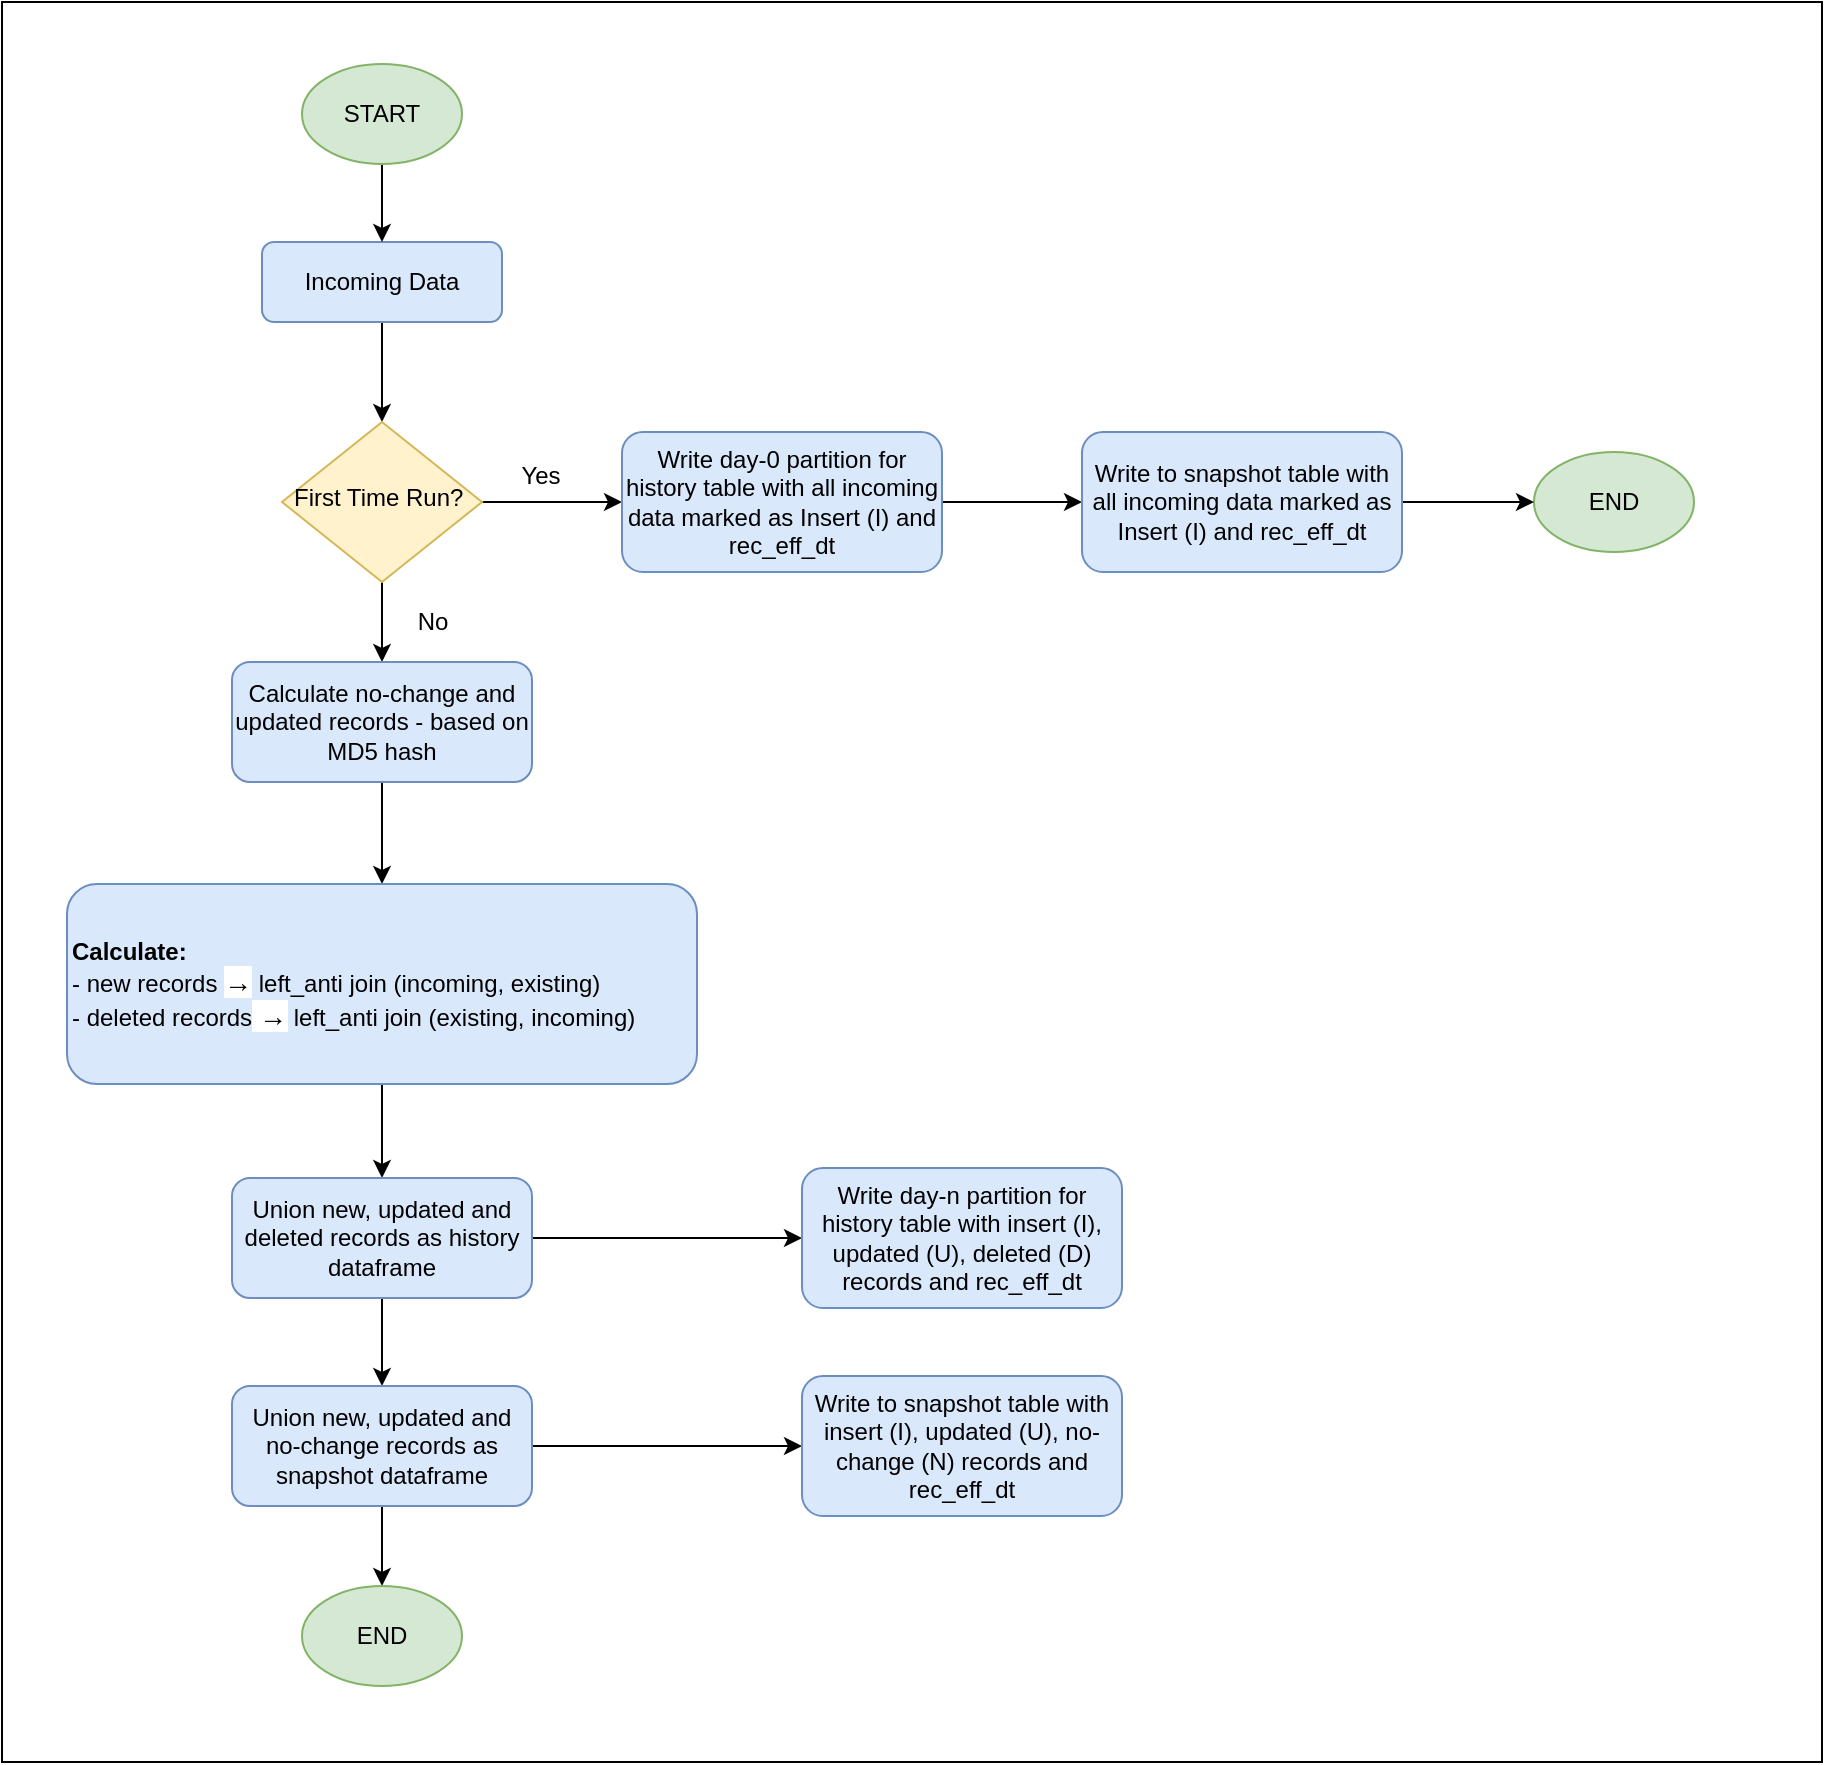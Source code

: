 <mxfile version="15.0.2" type="device"><diagram id="C5RBs43oDa-KdzZeNtuy" name="Page-1"><mxGraphModel dx="786" dy="1637" grid="1" gridSize="10" guides="1" tooltips="1" connect="1" arrows="1" fold="1" page="1" pageScale="1" pageWidth="827" pageHeight="1169" math="0" shadow="0"><root><mxCell id="WIyWlLk6GJQsqaUBKTNV-0"/><mxCell id="WIyWlLk6GJQsqaUBKTNV-1" parent="WIyWlLk6GJQsqaUBKTNV-0"/><mxCell id="S3url2hBkjHJfPXUb3yz-34" value="" style="rounded=0;whiteSpace=wrap;html=1;align=left;" parent="WIyWlLk6GJQsqaUBKTNV-1" vertex="1"><mxGeometry x="30" y="-40" width="910" height="880" as="geometry"/></mxCell><mxCell id="S3url2hBkjHJfPXUb3yz-7" style="edgeStyle=orthogonalEdgeStyle;rounded=0;orthogonalLoop=1;jettySize=auto;html=1;exitX=0.5;exitY=1;exitDx=0;exitDy=0;entryX=0.5;entryY=0;entryDx=0;entryDy=0;" parent="WIyWlLk6GJQsqaUBKTNV-1" source="WIyWlLk6GJQsqaUBKTNV-3" target="WIyWlLk6GJQsqaUBKTNV-6" edge="1"><mxGeometry relative="1" as="geometry"/></mxCell><mxCell id="WIyWlLk6GJQsqaUBKTNV-3" value="Incoming Data" style="rounded=1;whiteSpace=wrap;html=1;fontSize=12;glass=0;strokeWidth=1;shadow=0;fillColor=#dae8fc;strokeColor=#6c8ebf;" parent="WIyWlLk6GJQsqaUBKTNV-1" vertex="1"><mxGeometry x="160" y="80" width="120" height="40" as="geometry"/></mxCell><mxCell id="S3url2hBkjHJfPXUb3yz-8" style="edgeStyle=orthogonalEdgeStyle;rounded=0;orthogonalLoop=1;jettySize=auto;html=1;exitX=1;exitY=0.5;exitDx=0;exitDy=0;entryX=0;entryY=0.5;entryDx=0;entryDy=0;" parent="WIyWlLk6GJQsqaUBKTNV-1" source="WIyWlLk6GJQsqaUBKTNV-6" target="WIyWlLk6GJQsqaUBKTNV-7" edge="1"><mxGeometry relative="1" as="geometry"/></mxCell><mxCell id="S3url2hBkjHJfPXUb3yz-10" style="edgeStyle=orthogonalEdgeStyle;rounded=0;orthogonalLoop=1;jettySize=auto;html=1;exitX=0.5;exitY=1;exitDx=0;exitDy=0;entryX=0.5;entryY=0;entryDx=0;entryDy=0;" parent="WIyWlLk6GJQsqaUBKTNV-1" source="WIyWlLk6GJQsqaUBKTNV-6" edge="1"><mxGeometry relative="1" as="geometry"><mxPoint x="220" y="290" as="targetPoint"/></mxGeometry></mxCell><mxCell id="WIyWlLk6GJQsqaUBKTNV-6" value="First Time Run?&amp;nbsp;" style="rhombus;whiteSpace=wrap;html=1;shadow=0;fontFamily=Helvetica;fontSize=12;align=center;strokeWidth=1;spacing=6;spacingTop=-4;fillColor=#fff2cc;strokeColor=#d6b656;" parent="WIyWlLk6GJQsqaUBKTNV-1" vertex="1"><mxGeometry x="170" y="170" width="100" height="80" as="geometry"/></mxCell><mxCell id="S3url2hBkjHJfPXUb3yz-5" style="edgeStyle=orthogonalEdgeStyle;rounded=0;orthogonalLoop=1;jettySize=auto;html=1;exitX=1;exitY=0.5;exitDx=0;exitDy=0;entryX=0;entryY=0.5;entryDx=0;entryDy=0;" parent="WIyWlLk6GJQsqaUBKTNV-1" source="WIyWlLk6GJQsqaUBKTNV-7" target="S3url2hBkjHJfPXUb3yz-4" edge="1"><mxGeometry relative="1" as="geometry"/></mxCell><mxCell id="WIyWlLk6GJQsqaUBKTNV-7" value="Write day-0 partition for history table with all incoming data marked as Insert (I) and rec_eff_dt" style="rounded=1;whiteSpace=wrap;html=1;fontSize=12;glass=0;strokeWidth=1;shadow=0;fillColor=#dae8fc;strokeColor=#6c8ebf;" parent="WIyWlLk6GJQsqaUBKTNV-1" vertex="1"><mxGeometry x="340" y="175" width="160" height="70" as="geometry"/></mxCell><mxCell id="S3url2hBkjHJfPXUb3yz-33" style="edgeStyle=orthogonalEdgeStyle;rounded=0;orthogonalLoop=1;jettySize=auto;html=1;exitX=0.5;exitY=1;exitDx=0;exitDy=0;entryX=0.5;entryY=0;entryDx=0;entryDy=0;" parent="WIyWlLk6GJQsqaUBKTNV-1" source="WIyWlLk6GJQsqaUBKTNV-11" target="S3url2hBkjHJfPXUb3yz-17" edge="1"><mxGeometry relative="1" as="geometry"><mxPoint x="220" y="390" as="targetPoint"/></mxGeometry></mxCell><mxCell id="WIyWlLk6GJQsqaUBKTNV-11" value="Calculate no-change and updated records - based on MD5 hash" style="rounded=1;whiteSpace=wrap;html=1;fontSize=12;glass=0;strokeWidth=1;shadow=0;fillColor=#dae8fc;strokeColor=#6c8ebf;" parent="WIyWlLk6GJQsqaUBKTNV-1" vertex="1"><mxGeometry x="145" y="290" width="150" height="60" as="geometry"/></mxCell><mxCell id="S3url2hBkjHJfPXUb3yz-0" value="END" style="ellipse;whiteSpace=wrap;html=1;fillColor=#d5e8d4;strokeColor=#82b366;" parent="WIyWlLk6GJQsqaUBKTNV-1" vertex="1"><mxGeometry x="796" y="185" width="80" height="50" as="geometry"/></mxCell><mxCell id="S3url2hBkjHJfPXUb3yz-2" style="edgeStyle=orthogonalEdgeStyle;rounded=0;orthogonalLoop=1;jettySize=auto;html=1;exitX=0.5;exitY=1;exitDx=0;exitDy=0;entryX=0.5;entryY=0;entryDx=0;entryDy=0;" parent="WIyWlLk6GJQsqaUBKTNV-1" source="S3url2hBkjHJfPXUb3yz-1" target="WIyWlLk6GJQsqaUBKTNV-3" edge="1"><mxGeometry relative="1" as="geometry"/></mxCell><mxCell id="S3url2hBkjHJfPXUb3yz-1" value="START" style="ellipse;whiteSpace=wrap;html=1;fillColor=#d5e8d4;strokeColor=#82b366;" parent="WIyWlLk6GJQsqaUBKTNV-1" vertex="1"><mxGeometry x="180" y="-9" width="80" height="50" as="geometry"/></mxCell><mxCell id="S3url2hBkjHJfPXUb3yz-6" style="edgeStyle=orthogonalEdgeStyle;rounded=0;orthogonalLoop=1;jettySize=auto;html=1;exitX=1;exitY=0.5;exitDx=0;exitDy=0;entryX=0;entryY=0.5;entryDx=0;entryDy=0;" parent="WIyWlLk6GJQsqaUBKTNV-1" source="S3url2hBkjHJfPXUb3yz-4" target="S3url2hBkjHJfPXUb3yz-0" edge="1"><mxGeometry relative="1" as="geometry"/></mxCell><mxCell id="S3url2hBkjHJfPXUb3yz-4" value="Write to snapshot table with all incoming data marked as Insert (I) and rec_eff_dt" style="rounded=1;whiteSpace=wrap;html=1;fontSize=12;glass=0;strokeWidth=1;shadow=0;fillColor=#dae8fc;strokeColor=#6c8ebf;" parent="WIyWlLk6GJQsqaUBKTNV-1" vertex="1"><mxGeometry x="570" y="175" width="160" height="70" as="geometry"/></mxCell><mxCell id="S3url2hBkjHJfPXUb3yz-13" value="Yes" style="text;html=1;align=center;verticalAlign=middle;resizable=0;points=[];autosize=1;" parent="WIyWlLk6GJQsqaUBKTNV-1" vertex="1"><mxGeometry x="279" y="187" width="40" height="20" as="geometry"/></mxCell><mxCell id="S3url2hBkjHJfPXUb3yz-14" value="No" style="text;html=1;align=center;verticalAlign=middle;resizable=0;points=[];autosize=1;" parent="WIyWlLk6GJQsqaUBKTNV-1" vertex="1"><mxGeometry x="230" y="260" width="30" height="20" as="geometry"/></mxCell><mxCell id="S3url2hBkjHJfPXUb3yz-24" style="edgeStyle=orthogonalEdgeStyle;rounded=0;orthogonalLoop=1;jettySize=auto;html=1;exitX=0.5;exitY=1;exitDx=0;exitDy=0;entryX=0.5;entryY=0;entryDx=0;entryDy=0;" parent="WIyWlLk6GJQsqaUBKTNV-1" source="S3url2hBkjHJfPXUb3yz-17" target="S3url2hBkjHJfPXUb3yz-21" edge="1"><mxGeometry relative="1" as="geometry"/></mxCell><mxCell id="S3url2hBkjHJfPXUb3yz-17" value="&lt;b&gt;Calculate:&lt;/b&gt;&lt;br&gt;&lt;div&gt;&lt;span&gt;- new records&amp;nbsp;&lt;/span&gt;&lt;span style=&quot;font-family: &amp;#34;roboto&amp;#34; , &amp;#34;arial&amp;#34; , sans-serif ; font-size: 14px ; background-color: rgb(255 , 255 , 255)&quot;&gt;→&lt;/span&gt;&lt;span&gt;&amp;nbsp;left_anti join (incoming, existing)&lt;/span&gt;&lt;/div&gt;- deleted records&lt;span style=&quot;font-family: &amp;#34;roboto&amp;#34; , &amp;#34;arial&amp;#34; , sans-serif ; font-size: 14px ; background-color: rgb(255 , 255 , 255)&quot;&gt;&amp;nbsp;→&lt;/span&gt;&amp;nbsp;left_anti join (existing, incoming)" style="rounded=1;whiteSpace=wrap;html=1;fontSize=12;glass=0;strokeWidth=1;shadow=0;fillColor=#dae8fc;strokeColor=#6c8ebf;align=left;" parent="WIyWlLk6GJQsqaUBKTNV-1" vertex="1"><mxGeometry x="62.5" y="401" width="315" height="100" as="geometry"/></mxCell><mxCell id="S3url2hBkjHJfPXUb3yz-25" style="edgeStyle=orthogonalEdgeStyle;rounded=0;orthogonalLoop=1;jettySize=auto;html=1;exitX=0.5;exitY=1;exitDx=0;exitDy=0;entryX=0.5;entryY=0;entryDx=0;entryDy=0;" parent="WIyWlLk6GJQsqaUBKTNV-1" source="S3url2hBkjHJfPXUb3yz-21" target="S3url2hBkjHJfPXUb3yz-22" edge="1"><mxGeometry relative="1" as="geometry"/></mxCell><mxCell id="S3url2hBkjHJfPXUb3yz-28" style="edgeStyle=orthogonalEdgeStyle;rounded=0;orthogonalLoop=1;jettySize=auto;html=1;exitX=1;exitY=0.5;exitDx=0;exitDy=0;entryX=0;entryY=0.5;entryDx=0;entryDy=0;" parent="WIyWlLk6GJQsqaUBKTNV-1" source="S3url2hBkjHJfPXUb3yz-21" target="S3url2hBkjHJfPXUb3yz-26" edge="1"><mxGeometry relative="1" as="geometry"/></mxCell><mxCell id="S3url2hBkjHJfPXUb3yz-21" value="Union new, updated and deleted records as history dataframe" style="rounded=1;whiteSpace=wrap;html=1;fontSize=12;glass=0;strokeWidth=1;shadow=0;fillColor=#dae8fc;strokeColor=#6c8ebf;" parent="WIyWlLk6GJQsqaUBKTNV-1" vertex="1"><mxGeometry x="145" y="548" width="150" height="60" as="geometry"/></mxCell><mxCell id="S3url2hBkjHJfPXUb3yz-29" style="edgeStyle=orthogonalEdgeStyle;rounded=0;orthogonalLoop=1;jettySize=auto;html=1;exitX=1;exitY=0.5;exitDx=0;exitDy=0;entryX=0;entryY=0.5;entryDx=0;entryDy=0;" parent="WIyWlLk6GJQsqaUBKTNV-1" source="S3url2hBkjHJfPXUb3yz-22" target="S3url2hBkjHJfPXUb3yz-27" edge="1"><mxGeometry relative="1" as="geometry"/></mxCell><mxCell id="S3url2hBkjHJfPXUb3yz-31" style="edgeStyle=orthogonalEdgeStyle;rounded=0;orthogonalLoop=1;jettySize=auto;html=1;exitX=0.5;exitY=1;exitDx=0;exitDy=0;entryX=0.5;entryY=0;entryDx=0;entryDy=0;" parent="WIyWlLk6GJQsqaUBKTNV-1" source="S3url2hBkjHJfPXUb3yz-22" target="S3url2hBkjHJfPXUb3yz-30" edge="1"><mxGeometry relative="1" as="geometry"/></mxCell><mxCell id="S3url2hBkjHJfPXUb3yz-22" value="Union new, updated and no-change records as snapshot dataframe" style="rounded=1;whiteSpace=wrap;html=1;fontSize=12;glass=0;strokeWidth=1;shadow=0;fillColor=#dae8fc;strokeColor=#6c8ebf;" parent="WIyWlLk6GJQsqaUBKTNV-1" vertex="1"><mxGeometry x="145" y="652" width="150" height="60" as="geometry"/></mxCell><mxCell id="S3url2hBkjHJfPXUb3yz-26" value="Write day-n partition for history table with insert (I), updated (U), deleted (D) records and rec_eff_dt" style="rounded=1;whiteSpace=wrap;html=1;fontSize=12;glass=0;strokeWidth=1;shadow=0;fillColor=#dae8fc;strokeColor=#6c8ebf;" parent="WIyWlLk6GJQsqaUBKTNV-1" vertex="1"><mxGeometry x="430" y="543" width="160" height="70" as="geometry"/></mxCell><mxCell id="S3url2hBkjHJfPXUb3yz-27" value="Write to snapshot table with insert (I), updated (U), no-change (N) records and rec_eff_dt" style="rounded=1;whiteSpace=wrap;html=1;fontSize=12;glass=0;strokeWidth=1;shadow=0;fillColor=#dae8fc;strokeColor=#6c8ebf;" parent="WIyWlLk6GJQsqaUBKTNV-1" vertex="1"><mxGeometry x="430" y="647" width="160" height="70" as="geometry"/></mxCell><mxCell id="S3url2hBkjHJfPXUb3yz-30" value="END" style="ellipse;whiteSpace=wrap;html=1;fillColor=#d5e8d4;strokeColor=#82b366;" parent="WIyWlLk6GJQsqaUBKTNV-1" vertex="1"><mxGeometry x="180" y="752" width="80" height="50" as="geometry"/></mxCell></root></mxGraphModel></diagram></mxfile>